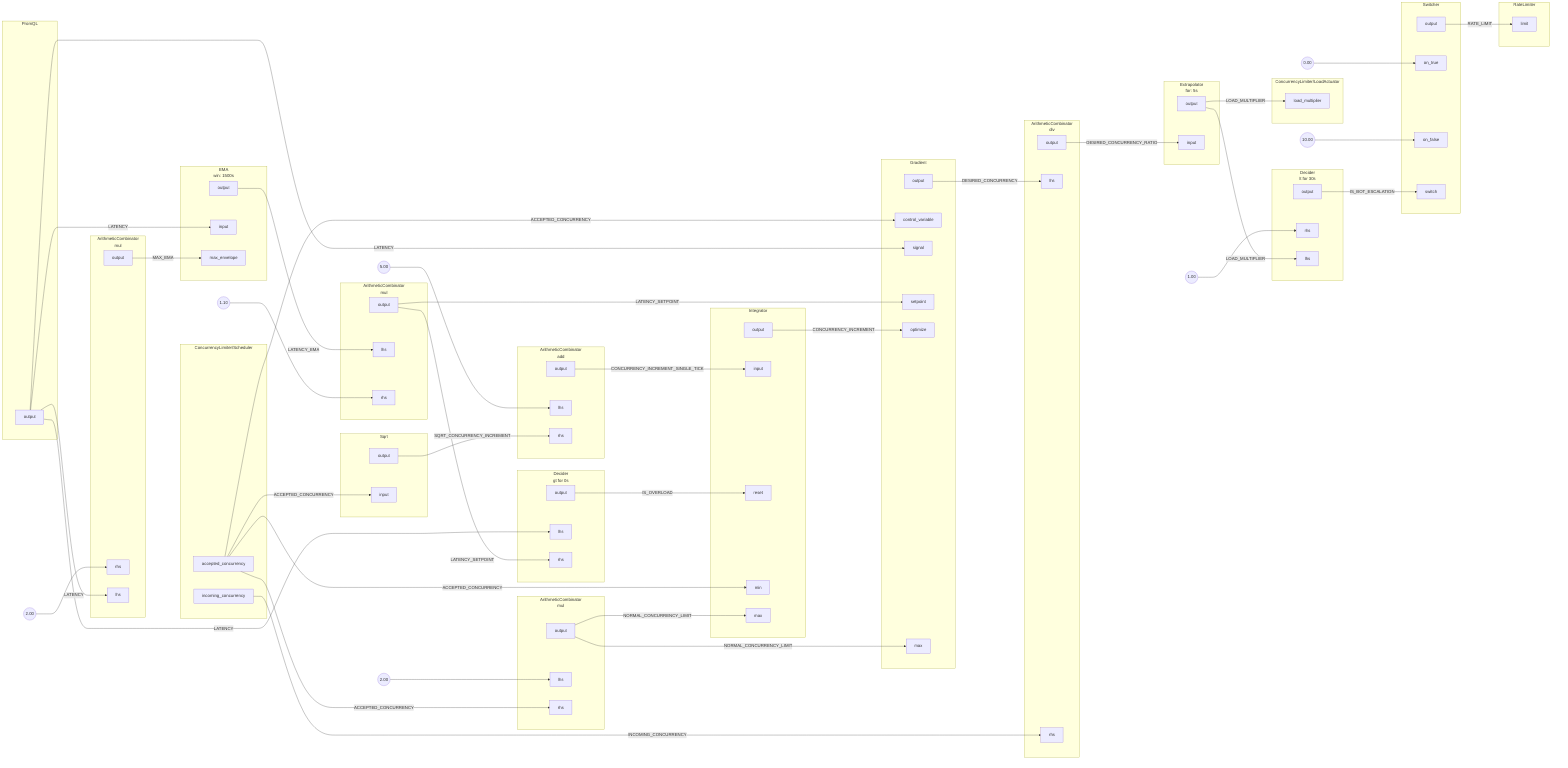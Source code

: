 flowchart LR
subgraph 0[<center>ArithmeticCombinator<br/>mul</center>]
subgraph 0_inports[ ]
style 0_inports fill:none,stroke:none
0rhs[rhs]
0lhs[lhs]
end
subgraph 0_outports[ ]
style 0_outports fill:none,stroke:none
0output[output]
end
end
FakeConstant0((2.00))
FakeConstant0 --> 0rhs
subgraph 1[<center>ArithmeticCombinator<br/>mul</center>]
subgraph 1_inports[ ]
style 1_inports fill:none,stroke:none
1lhs[lhs]
1rhs[rhs]
end
subgraph 1_outports[ ]
style 1_outports fill:none,stroke:none
1output[output]
end
end
FakeConstant1((1.10))
FakeConstant1 --> 1rhs
subgraph 2[<center>ArithmeticCombinator<br/>div</center>]
subgraph 2_inports[ ]
style 2_inports fill:none,stroke:none
2lhs[lhs]
2rhs[rhs]
end
subgraph 2_outports[ ]
style 2_outports fill:none,stroke:none
2output[output]
end
end
subgraph 3[<center>ArithmeticCombinator<br/>mul</center>]
subgraph 3_inports[ ]
style 3_inports fill:none,stroke:none
3lhs[lhs]
3rhs[rhs]
end
subgraph 3_outports[ ]
style 3_outports fill:none,stroke:none
3output[output]
end
end
FakeConstant2((2.00))
FakeConstant2 --> 3lhs
subgraph 4[<center>ArithmeticCombinator<br/>add</center>]
subgraph 4_inports[ ]
style 4_inports fill:none,stroke:none
4lhs[lhs]
4rhs[rhs]
end
subgraph 4_outports[ ]
style 4_outports fill:none,stroke:none
4output[output]
end
end
FakeConstant3((5.00))
FakeConstant3 --> 4lhs
subgraph 5[Integrator]
subgraph 5_inports[ ]
style 5_inports fill:none,stroke:none
5input[input]
5reset[reset]
5min[min]
5max[max]
end
subgraph 5_outports[ ]
style 5_outports fill:none,stroke:none
5output[output]
end
end
subgraph 6[Sqrt]
subgraph 6_inports[ ]
style 6_inports fill:none,stroke:none
6input[input]
end
subgraph 6_outports[ ]
style 6_outports fill:none,stroke:none
6output[output]
end
end
subgraph 7[PromQL]
subgraph 7_outports[ ]
style 7_outports fill:none,stroke:none
7output[output]
end
end
subgraph 8[<center>EMA<br/>win: 1500s</center>]
subgraph 8_inports[ ]
style 8_inports fill:none,stroke:none
8input[input]
8max_envelope[max_envelope]
end
subgraph 8_outports[ ]
style 8_outports fill:none,stroke:none
8output[output]
end
end
subgraph 9[Gradient]
subgraph 9_inports[ ]
style 9_inports fill:none,stroke:none
9control_variable[control_variable]
9signal[signal]
9setpoint[setpoint]
9optimize[optimize]
9max[max]
end
subgraph 9_outports[ ]
style 9_outports fill:none,stroke:none
9output[output]
end
end
subgraph 10[<center>Extrapolator<br/>for: 5s</center>]
subgraph 10_inports[ ]
style 10_inports fill:none,stroke:none
10input[input]
end
subgraph 10_outports[ ]
style 10_outports fill:none,stroke:none
10output[output]
end
end
subgraph 11.Scheduler[ConcurrencyLimiter/Scheduler]
subgraph 11.Scheduler_outports[ ]
style 11.Scheduler_outports fill:none,stroke:none
11.Scheduleraccepted_concurrency[accepted_concurrency]
11.Schedulerincoming_concurrency[incoming_concurrency]
end
end
subgraph 11.LoadActuator[ConcurrencyLimiter/LoadActuator]
subgraph 11.LoadActuator_inports[ ]
style 11.LoadActuator_inports fill:none,stroke:none
11.LoadActuatorload_multiplier[load_multiplier]
end
end
subgraph 15[RateLimiter]
subgraph 15_inports[ ]
style 15_inports fill:none,stroke:none
15limit[limit]
end
end
subgraph 14[Switcher]
subgraph 14_inports[ ]
style 14_inports fill:none,stroke:none
14on_true[on_true]
14on_false[on_false]
14switch[switch]
end
subgraph 14_outports[ ]
style 14_outports fill:none,stroke:none
14output[output]
end
end
FakeConstant4((0.00))
FakeConstant4 --> 14on_true
FakeConstant5((10.00))
FakeConstant5 --> 14on_false
subgraph 12[<center>Decider<br/>gt for 0s</center>]
subgraph 12_inports[ ]
style 12_inports fill:none,stroke:none
12lhs[lhs]
12rhs[rhs]
end
subgraph 12_outports[ ]
style 12_outports fill:none,stroke:none
12output[output]
end
end
subgraph 13[<center>Decider<br/>lt for 30s</center>]
subgraph 13_inports[ ]
style 13_inports fill:none,stroke:none
13rhs[rhs]
13lhs[lhs]
end
subgraph 13_outports[ ]
style 13_outports fill:none,stroke:none
13output[output]
end
end
FakeConstant6((1.00))
FakeConstant6 --> 13rhs
1output --> |LATENCY_SETPOINT| 9setpoint
1output --> |LATENCY_SETPOINT| 12rhs
9output --> |DESIRED_CONCURRENCY| 2lhs
10output --> |LOAD_MULTIPLIER| 11.LoadActuatorload_multiplier
10output --> |LOAD_MULTIPLIER| 13lhs
11.Schedulerincoming_concurrency --> |INCOMING_CONCURRENCY| 2rhs
11.Scheduleraccepted_concurrency --> |ACCEPTED_CONCURRENCY| 3rhs
11.Scheduleraccepted_concurrency --> |ACCEPTED_CONCURRENCY| 5min
11.Scheduleraccepted_concurrency --> |ACCEPTED_CONCURRENCY| 6input
11.Scheduleraccepted_concurrency --> |ACCEPTED_CONCURRENCY| 9control_variable
14output --> |RATE_LIMIT| 15limit
2output --> |DESIRED_CONCURRENCY_RATIO| 10input
3output --> |NORMAL_CONCURRENCY_LIMIT| 5max
3output --> |NORMAL_CONCURRENCY_LIMIT| 9max
4output --> |CONCURRENCY_INCREMENT_SINGLE_TICK| 5input
5output --> |CONCURRENCY_INCREMENT| 9optimize
0output --> |MAX_EMA| 8max_envelope
6output --> |SQRT_CONCURRENCY_INCREMENT| 4rhs
7output --> |LATENCY| 0lhs
7output --> |LATENCY| 8input
7output --> |LATENCY| 9signal
7output --> |LATENCY| 12lhs
8output --> |LATENCY_EMA| 1lhs
12output --> |IS_OVERLOAD| 5reset
13output --> |IS_BOT_ESCALATION| 14switch
